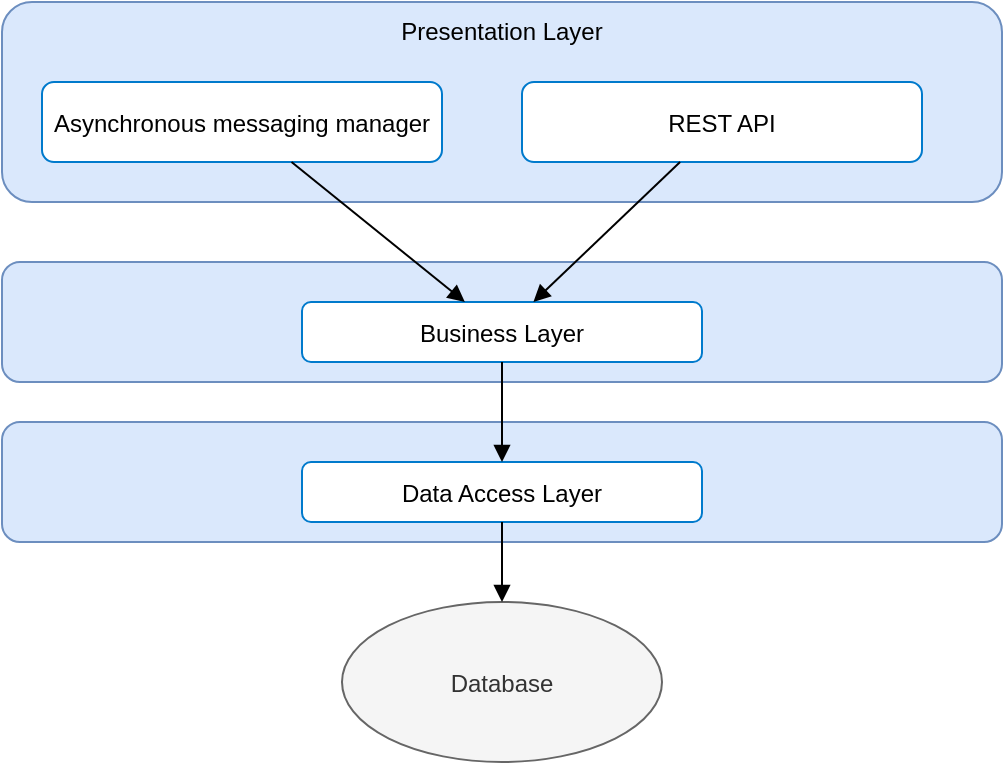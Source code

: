 <mxfile version="28.1.2">
  <diagram name="Gateway Security" id="JCOrZ1CxBGOPEMjygQDn">
    <mxGraphModel dx="69855" dy="42527" grid="0" gridSize="10" guides="1" tooltips="1" connect="1" arrows="1" fold="1" page="0" pageScale="1" pageWidth="291" pageHeight="413" background="none" math="0" shadow="0">
      <root>
        <mxCell id="0" />
        <mxCell id="1" parent="0" />
        <mxCell id="uysvjnHe-gaITb4ts8Dn-10" style="endArrow=block" parent="1" edge="1" />
        <mxCell id="uysvjnHe-gaITb4ts8Dn-11" style="endArrow=block" parent="1" edge="1" />
        <mxCell id="uysvjnHe-gaITb4ts8Dn-12" style="endArrow=block" parent="1" edge="1" />
        <mxCell id="uysvjnHe-gaITb4ts8Dn-13" style="endArrow=block" parent="1" edge="1" />
        <mxCell id="uysvjnHe-gaITb4ts8Dn-14" style="endArrow=block" parent="1" edge="1" />
        <mxCell id="uysvjnHe-gaITb4ts8Dn-15" style="endArrow=block" parent="1" edge="1" />
        <mxCell id="uysvjnHe-gaITb4ts8Dn-16" style="endArrow=block" parent="1" edge="1" />
        <mxCell id="uysvjnHe-gaITb4ts8Dn-17" style="endArrow=block" parent="1" edge="1" />
        <mxCell id="Qj6SqwlDsyFUhkEptKqb-39" parent="1" edge="1">
          <mxGeometry relative="1" as="geometry">
            <mxPoint x="-120" y="-196.875" as="sourcePoint" />
            <mxPoint x="-20" y="-203.125" as="targetPoint" />
          </mxGeometry>
        </mxCell>
        <mxCell id="TngklpUK372EJ_DTqBVW-1" value="" style="rounded=1;fillColor=#dae8fc;strokeColor=#6c8ebf;" parent="1" vertex="1">
          <mxGeometry x="-340" y="-340" width="500" height="100" as="geometry" />
        </mxCell>
        <mxCell id="TngklpUK372EJ_DTqBVW-2" value="Asynchronous messaging manager" style="rounded=1;fillColor=#FFFFFF;strokeColor=#007ACC;" parent="TngklpUK372EJ_DTqBVW-1" vertex="1">
          <mxGeometry x="20" y="40" width="200" height="40" as="geometry" />
        </mxCell>
        <mxCell id="TngklpUK372EJ_DTqBVW-3" value="REST API" style="rounded=1;fillColor=#FFFFFF;strokeColor=#007ACC;" parent="TngklpUK372EJ_DTqBVW-1" vertex="1">
          <mxGeometry x="260" y="40" width="200" height="40" as="geometry" />
        </mxCell>
        <mxCell id="TngklpUK372EJ_DTqBVW-13" value="&lt;span data-end=&quot;385&quot; data-start=&quot;349&quot;&gt;Presentation Layer&lt;/span&gt;" style="text;html=1;align=center;verticalAlign=middle;whiteSpace=wrap;rounded=0;" parent="TngklpUK372EJ_DTqBVW-1" vertex="1">
          <mxGeometry x="180" width="140" height="30" as="geometry" />
        </mxCell>
        <mxCell id="TngklpUK372EJ_DTqBVW-4" value="Business Layer" style="rounded=1;fillColor=#dae8fc;strokeColor=#6c8ebf;" parent="1" vertex="1">
          <mxGeometry x="-340" y="-210" width="500" height="60" as="geometry" />
        </mxCell>
        <mxCell id="TngklpUK372EJ_DTqBVW-5" value="Business Layer" style="rounded=1;fillColor=#FFFFFF;strokeColor=#007ACC;" parent="TngklpUK372EJ_DTqBVW-4" vertex="1">
          <mxGeometry x="150" y="20" width="200" height="30" as="geometry" />
        </mxCell>
        <mxCell id="TngklpUK372EJ_DTqBVW-6" value="DAO Layer" style="rounded=1;fillColor=#dae8fc;strokeColor=#6c8ebf;" parent="1" vertex="1">
          <mxGeometry x="-340" y="-130" width="500" height="60" as="geometry" />
        </mxCell>
        <mxCell id="TngklpUK372EJ_DTqBVW-7" value="Data Access Layer" style="rounded=1;fillColor=#FFFFFF;strokeColor=#007ACC;" parent="TngklpUK372EJ_DTqBVW-6" vertex="1">
          <mxGeometry x="150" y="20" width="200" height="30" as="geometry" />
        </mxCell>
        <mxCell id="TngklpUK372EJ_DTqBVW-8" value="Database" style="shape=ellipse;perimeter=ellipsePerimeter;fillColor=#f5f5f5;strokeColor=#666666;fontColor=#333333;" parent="1" vertex="1">
          <mxGeometry x="-170" y="-40" width="160" height="80" as="geometry" />
        </mxCell>
        <mxCell id="TngklpUK372EJ_DTqBVW-9" style="endArrow=block;" parent="1" source="TngklpUK372EJ_DTqBVW-2" target="TngklpUK372EJ_DTqBVW-5" edge="1">
          <mxGeometry relative="1" as="geometry" />
        </mxCell>
        <mxCell id="TngklpUK372EJ_DTqBVW-10" style="endArrow=block;" parent="1" source="TngklpUK372EJ_DTqBVW-3" target="TngklpUK372EJ_DTqBVW-5" edge="1">
          <mxGeometry relative="1" as="geometry" />
        </mxCell>
        <mxCell id="TngklpUK372EJ_DTqBVW-11" style="endArrow=block;" parent="1" source="TngklpUK372EJ_DTqBVW-5" target="TngklpUK372EJ_DTqBVW-7" edge="1">
          <mxGeometry relative="1" as="geometry" />
        </mxCell>
        <mxCell id="TngklpUK372EJ_DTqBVW-12" style="endArrow=block;" parent="1" source="TngklpUK372EJ_DTqBVW-7" target="TngklpUK372EJ_DTqBVW-8" edge="1">
          <mxGeometry relative="1" as="geometry" />
        </mxCell>
      </root>
    </mxGraphModel>
  </diagram>
</mxfile>
